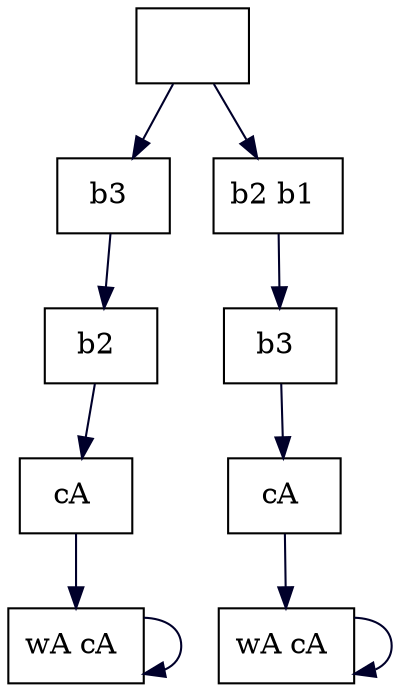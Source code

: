 digraph G {
  "p1_0-0[]" [shape=box, label="", ];
  "p1_0-1[b3 ]" [shape=box, label="b3 ", ];
  "p1_0-2[b2 ]" [shape=box, label="b2 ", ];
  "p1_0-3[cA ]" [shape=box, label="cA ", ];
  "p1_0-4[wA cA ]" [shape=box, label="wA cA ", ];
  "p2_p10_0-1[b2 b1 ]" [shape=box, label="b2 b1 ", ];
  "p2_p10_0-2[b3 ]" [shape=box, label="b3 ", ];
  "p2_p10_0-3[cA ]" [shape=box, label="cA ", ];
  "p2_p10_0-4[wA cA ]" [shape=box, label="wA cA ", ];
  
  
  "p1_0-0[]" -> "p1_0-1[b3 ]" [color="#00002A", ];
  "p1_0-0[]" -> "p2_p10_0-1[b2 b1 ]" [color="#00002A", ];
  "p1_0-1[b3 ]" -> "p1_0-2[b2 ]" [color="#00002A", ];
  "p1_0-2[b2 ]" -> "p1_0-3[cA ]" [color="#00002A", ];
  "p1_0-3[cA ]" -> "p1_0-4[wA cA ]" [color="#00002A", ];
  "p1_0-4[wA cA ]" -> "p1_0-4[wA cA ]" [color="#00002A", ];
  "p2_p10_0-1[b2 b1 ]" -> "p2_p10_0-2[b3 ]" [color="#00002A", ];
  "p2_p10_0-2[b3 ]" -> "p2_p10_0-3[cA ]" [color="#00002A", ];
  "p2_p10_0-3[cA ]" -> "p2_p10_0-4[wA cA ]" [color="#00002A", ];
  "p2_p10_0-4[wA cA ]" -> "p2_p10_0-4[wA cA ]" [color="#00002A", ];
  
  }